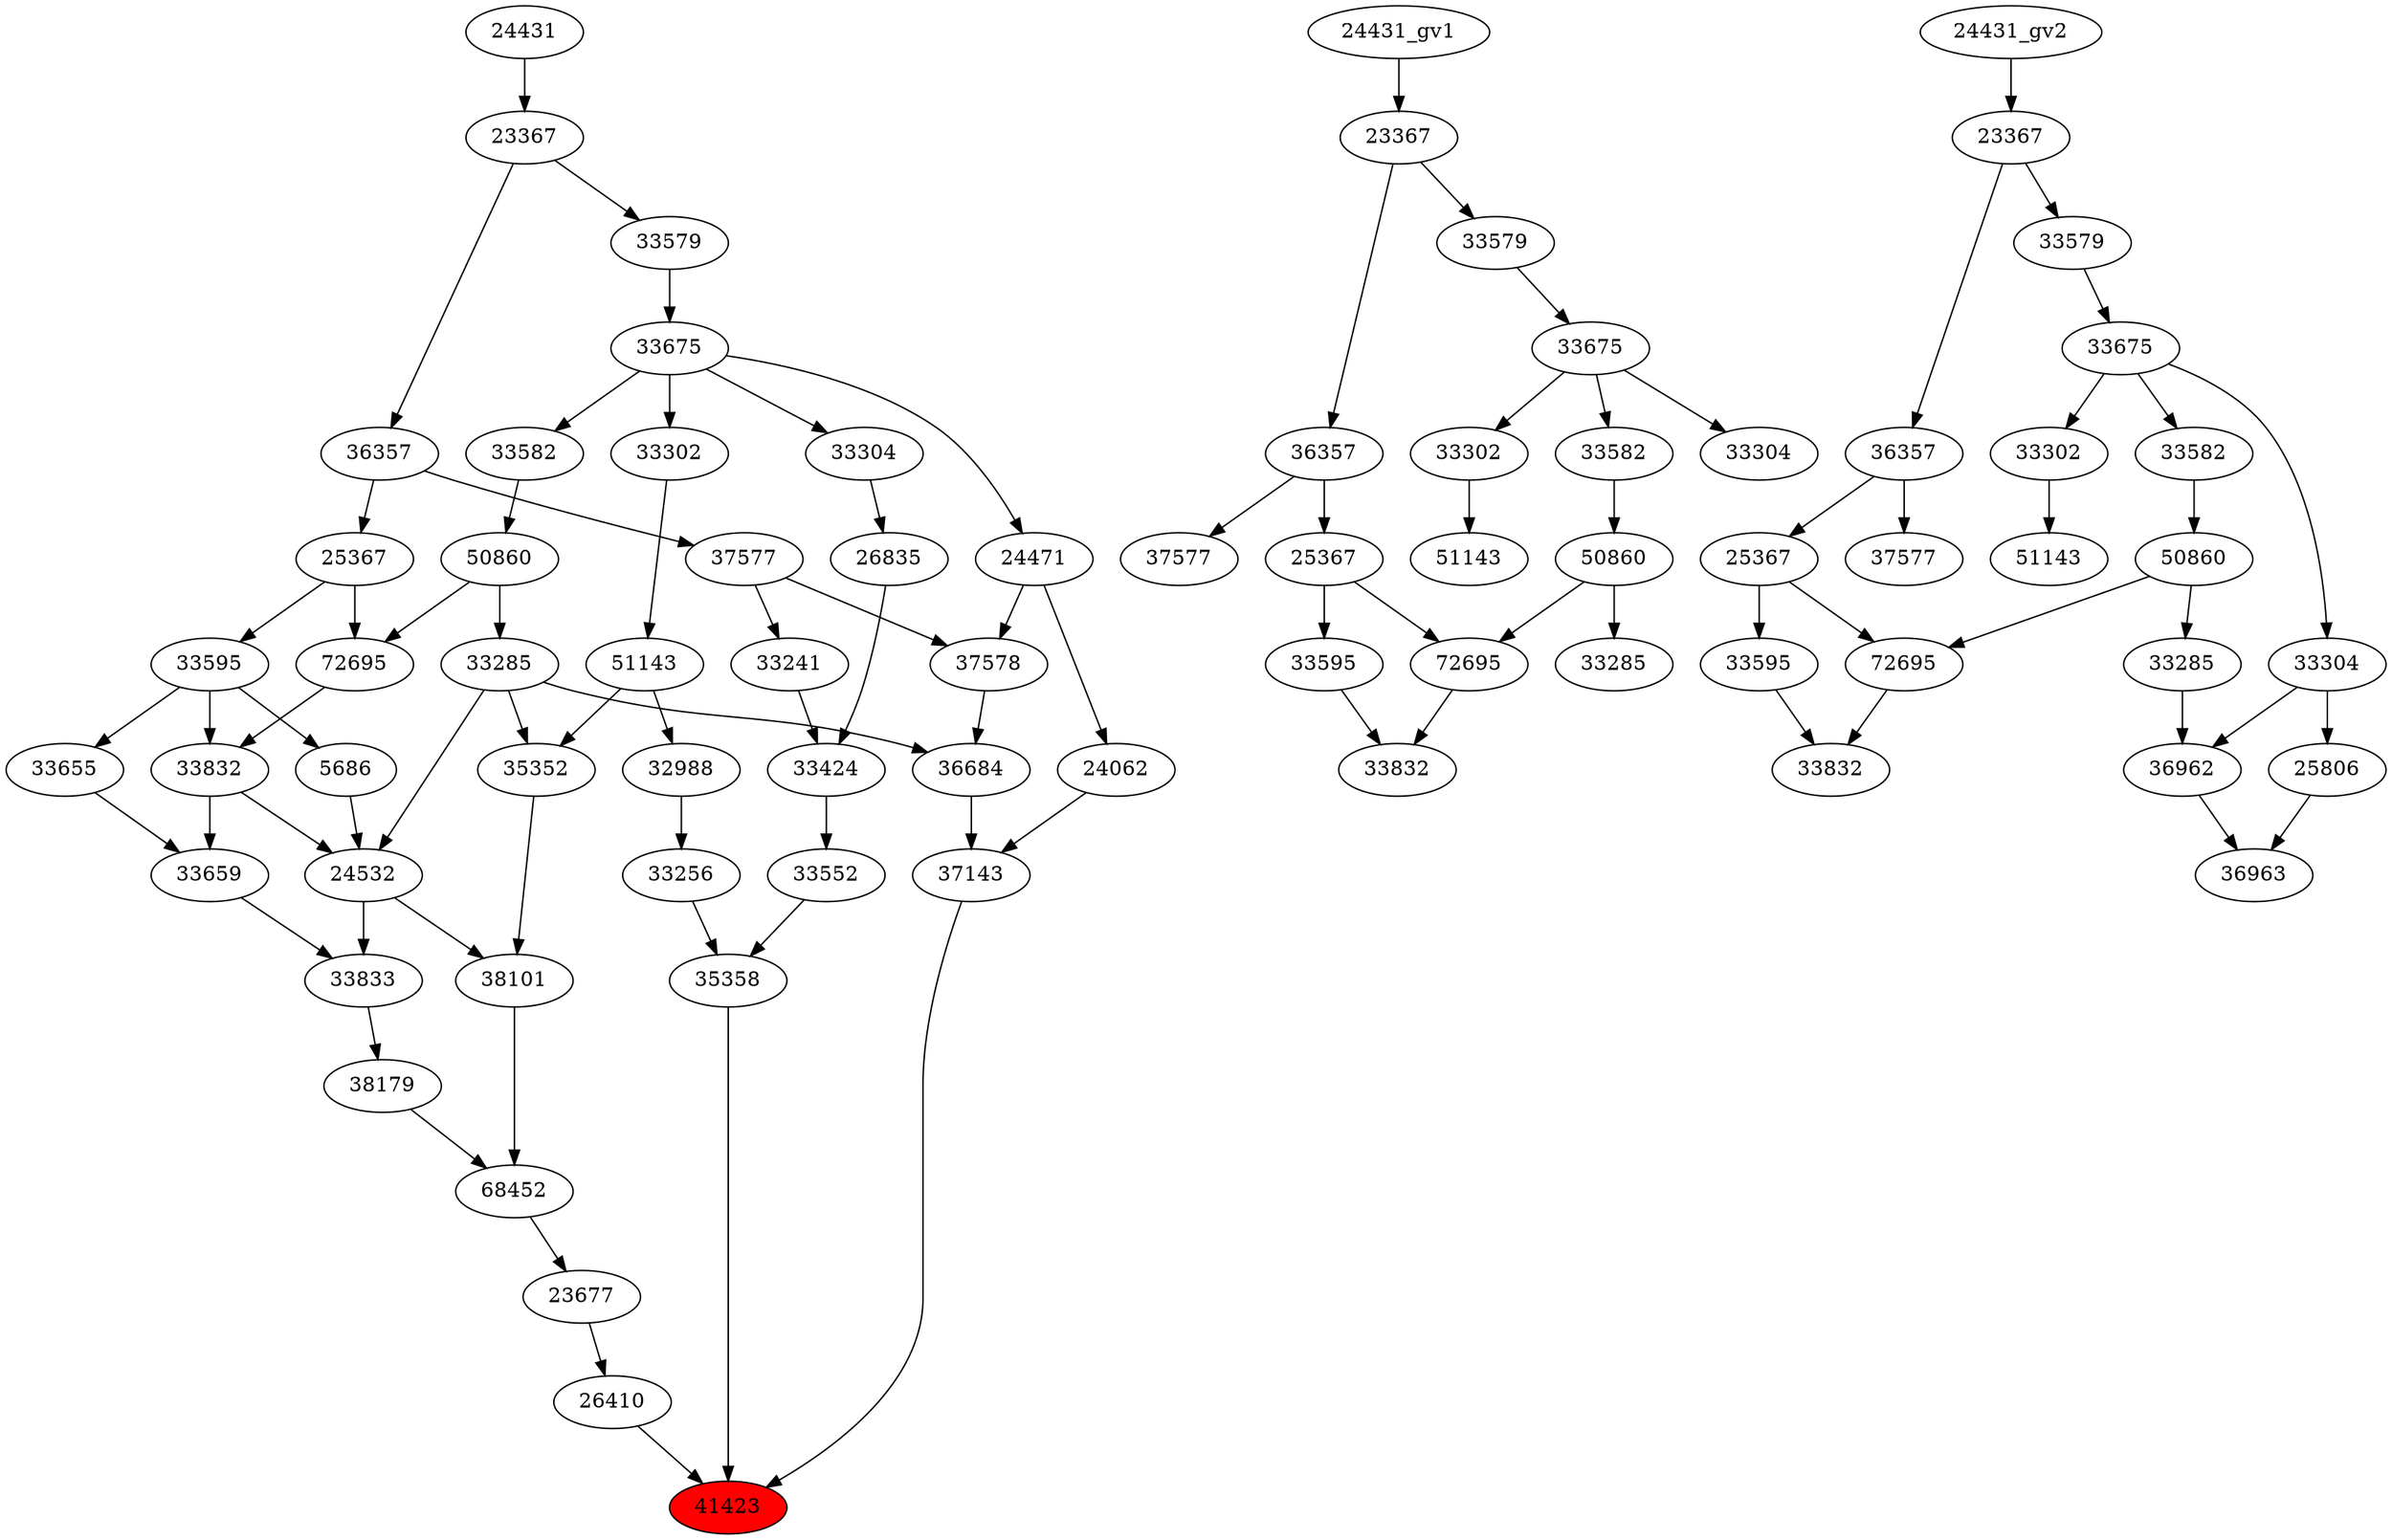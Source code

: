 strict digraph root {
	node [label="\N"];
	{
		node [fillcolor="",
			label="\N",
			style=""
		];
		41423		 [fillcolor=red,
			label=41423,
			style=filled];
		35358		 [label=35358];
		35358 -> 41423;
		26410		 [label=26410];
		26410 -> 41423;
		37143		 [label=37143];
		37143 -> 41423;
		33552		 [label=33552];
		33552 -> 35358;
		33256		 [label=33256];
		33256 -> 35358;
		23677		 [label=23677];
		23677 -> 26410;
		36684		 [label=36684];
		36684 -> 37143;
		24062		 [label=24062];
		24062 -> 37143;
		33424		 [label=33424];
		33424 -> 33552;
		32988		 [label=32988];
		32988 -> 33256;
		68452		 [label=68452];
		68452 -> 23677;
		33285		 [label=33285];
		33285 -> 36684;
		24532		 [label=24532];
		33285 -> 24532;
		35352		 [label=35352];
		33285 -> 35352;
		37578		 [label=37578];
		37578 -> 36684;
		24471		 [label=24471];
		24471 -> 24062;
		24471 -> 37578;
		33241		 [label=33241];
		33241 -> 33424;
		26835		 [label=26835];
		26835 -> 33424;
		51143		 [label=51143];
		51143 -> 32988;
		51143 -> 35352;
		38179		 [label=38179];
		38179 -> 68452;
		38101		 [label=38101];
		38101 -> 68452;
		50860		 [label=50860];
		50860 -> 33285;
		72695		 [label=72695];
		50860 -> 72695;
		37577		 [label=37577];
		37577 -> 37578;
		37577 -> 33241;
		33675		 [label=33675];
		33675 -> 24471;
		33304		 [label=33304];
		33675 -> 33304;
		33302		 [label=33302];
		33675 -> 33302;
		33582		 [label=33582];
		33675 -> 33582;
		33304 -> 26835;
		33302 -> 51143;
		33833		 [label=33833];
		33833 -> 38179;
		24532 -> 38101;
		24532 -> 33833;
		35352 -> 38101;
		33582 -> 50860;
		36357		 [label=36357];
		36357 -> 37577;
		25367		 [label=25367];
		36357 -> 25367;
		33579		 [label=33579];
		33579 -> 33675;
		33659		 [label=33659];
		33659 -> 33833;
		5686		 [label=5686];
		5686 -> 24532;
		33832		 [label=33832];
		33832 -> 24532;
		33832 -> 33659;
		23367		 [label=23367];
		23367 -> 36357;
		23367 -> 33579;
		33655		 [label=33655];
		33655 -> 33659;
		33595		 [label=33595];
		33595 -> 5686;
		33595 -> 33832;
		33595 -> 33655;
		72695 -> 33832;
		24431		 [label=24431];
		24431 -> 23367;
		25367 -> 33595;
		25367 -> 72695;
	}
	{
		node [label="\N"];
		"33285_gv1"		 [label=33285];
		"50860_gv1"		 [label=50860];
		"50860_gv1" -> "33285_gv1";
		"72695_gv1"		 [label=72695];
		"50860_gv1" -> "72695_gv1";
		"51143_gv1"		 [label=51143];
		"33302_gv1"		 [label=33302];
		"33302_gv1" -> "51143_gv1";
		"33582_gv1"		 [label=33582];
		"33582_gv1" -> "50860_gv1";
		"37577_gv1"		 [label=37577];
		"36357_gv1"		 [label=36357];
		"36357_gv1" -> "37577_gv1";
		"25367_gv1"		 [label=25367];
		"36357_gv1" -> "25367_gv1";
		"33675_gv1"		 [label=33675];
		"33675_gv1" -> "33302_gv1";
		"33675_gv1" -> "33582_gv1";
		"33304_gv1"		 [label=33304];
		"33675_gv1" -> "33304_gv1";
		"33579_gv1"		 [label=33579];
		"33579_gv1" -> "33675_gv1";
		"23367_gv1"		 [label=23367];
		"23367_gv1" -> "36357_gv1";
		"23367_gv1" -> "33579_gv1";
		"33832_gv1"		 [label=33832];
		"72695_gv1" -> "33832_gv1";
		"33595_gv1"		 [label=33595];
		"33595_gv1" -> "33832_gv1";
		"24431_gv1" -> "23367_gv1";
		"25367_gv1" -> "72695_gv1";
		"25367_gv1" -> "33595_gv1";
	}
	{
		node [label="\N"];
		"33285_gv2"		 [label=33285];
		36962		 [label=36962];
		"33285_gv2" -> 36962;
		"50860_gv2"		 [label=50860];
		"50860_gv2" -> "33285_gv2";
		"72695_gv2"		 [label=72695];
		"50860_gv2" -> "72695_gv2";
		"33832_gv2"		 [label=33832];
		"72695_gv2" -> "33832_gv2";
		"33595_gv2"		 [label=33595];
		"33595_gv2" -> "33832_gv2";
		"51143_gv2"		 [label=51143];
		"33302_gv2"		 [label=33302];
		"33302_gv2" -> "51143_gv2";
		36963		 [label=36963];
		36962 -> 36963;
		25806		 [label=25806];
		25806 -> 36963;
		"33582_gv2"		 [label=33582];
		"33582_gv2" -> "50860_gv2";
		"25367_gv2"		 [label=25367];
		"25367_gv2" -> "72695_gv2";
		"25367_gv2" -> "33595_gv2";
		"33675_gv2"		 [label=33675];
		"33675_gv2" -> "33302_gv2";
		"33675_gv2" -> "33582_gv2";
		"33304_gv2"		 [label=33304];
		"33675_gv2" -> "33304_gv2";
		"33304_gv2" -> 36962;
		"33304_gv2" -> 25806;
		"36357_gv2"		 [label=36357];
		"36357_gv2" -> "25367_gv2";
		"37577_gv2"		 [label=37577];
		"36357_gv2" -> "37577_gv2";
		"33579_gv2"		 [label=33579];
		"33579_gv2" -> "33675_gv2";
		"23367_gv2"		 [label=23367];
		"23367_gv2" -> "36357_gv2";
		"23367_gv2" -> "33579_gv2";
		"24431_gv2" -> "23367_gv2";
	}
}
